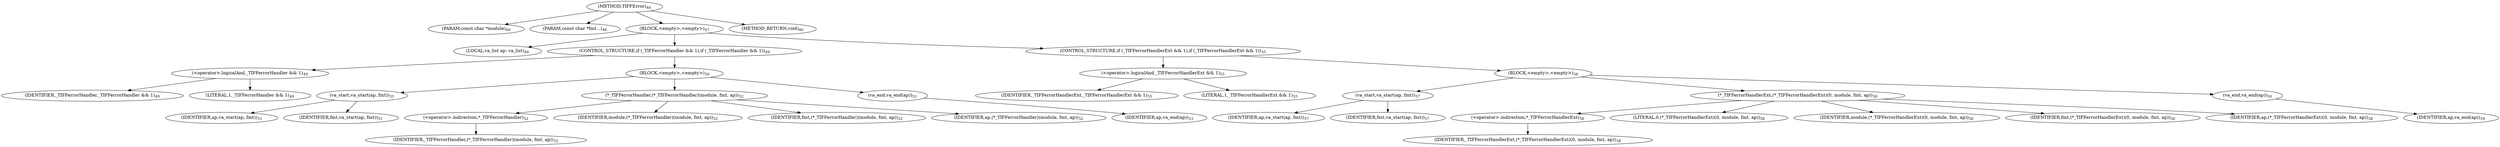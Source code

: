 digraph "TIFFError" {  
"10673" [label = <(METHOD,TIFFError)<SUB>46</SUB>> ]
"10674" [label = <(PARAM,const char *module)<SUB>46</SUB>> ]
"10675" [label = <(PARAM,const char *fmt...)<SUB>46</SUB>> ]
"10676" [label = <(BLOCK,&lt;empty&gt;,&lt;empty&gt;)<SUB>47</SUB>> ]
"10677" [label = <(LOCAL,va_list ap: va_list)<SUB>48</SUB>> ]
"10678" [label = <(CONTROL_STRUCTURE,if (_TIFFerrorHandler &amp;&amp; 1),if (_TIFFerrorHandler &amp;&amp; 1))<SUB>49</SUB>> ]
"10679" [label = <(&lt;operator&gt;.logicalAnd,_TIFFerrorHandler &amp;&amp; 1)<SUB>49</SUB>> ]
"10680" [label = <(IDENTIFIER,_TIFFerrorHandler,_TIFFerrorHandler &amp;&amp; 1)<SUB>49</SUB>> ]
"10681" [label = <(LITERAL,1,_TIFFerrorHandler &amp;&amp; 1)<SUB>49</SUB>> ]
"10682" [label = <(BLOCK,&lt;empty&gt;,&lt;empty&gt;)<SUB>50</SUB>> ]
"10683" [label = <(va_start,va_start(ap, fmt))<SUB>51</SUB>> ]
"10684" [label = <(IDENTIFIER,ap,va_start(ap, fmt))<SUB>51</SUB>> ]
"10685" [label = <(IDENTIFIER,fmt,va_start(ap, fmt))<SUB>51</SUB>> ]
"10686" [label = <(*_TIFFerrorHandler,(*_TIFFerrorHandler)(module, fmt, ap))<SUB>52</SUB>> ]
"10687" [label = <(&lt;operator&gt;.indirection,*_TIFFerrorHandler)<SUB>52</SUB>> ]
"10688" [label = <(IDENTIFIER,_TIFFerrorHandler,(*_TIFFerrorHandler)(module, fmt, ap))<SUB>52</SUB>> ]
"10689" [label = <(IDENTIFIER,module,(*_TIFFerrorHandler)(module, fmt, ap))<SUB>52</SUB>> ]
"10690" [label = <(IDENTIFIER,fmt,(*_TIFFerrorHandler)(module, fmt, ap))<SUB>52</SUB>> ]
"10691" [label = <(IDENTIFIER,ap,(*_TIFFerrorHandler)(module, fmt, ap))<SUB>52</SUB>> ]
"10692" [label = <(va_end,va_end(ap))<SUB>53</SUB>> ]
"10693" [label = <(IDENTIFIER,ap,va_end(ap))<SUB>53</SUB>> ]
"10694" [label = <(CONTROL_STRUCTURE,if (_TIFFerrorHandlerExt &amp;&amp; 1),if (_TIFFerrorHandlerExt &amp;&amp; 1))<SUB>55</SUB>> ]
"10695" [label = <(&lt;operator&gt;.logicalAnd,_TIFFerrorHandlerExt &amp;&amp; 1)<SUB>55</SUB>> ]
"10696" [label = <(IDENTIFIER,_TIFFerrorHandlerExt,_TIFFerrorHandlerExt &amp;&amp; 1)<SUB>55</SUB>> ]
"10697" [label = <(LITERAL,1,_TIFFerrorHandlerExt &amp;&amp; 1)<SUB>55</SUB>> ]
"10698" [label = <(BLOCK,&lt;empty&gt;,&lt;empty&gt;)<SUB>56</SUB>> ]
"10699" [label = <(va_start,va_start(ap, fmt))<SUB>57</SUB>> ]
"10700" [label = <(IDENTIFIER,ap,va_start(ap, fmt))<SUB>57</SUB>> ]
"10701" [label = <(IDENTIFIER,fmt,va_start(ap, fmt))<SUB>57</SUB>> ]
"10702" [label = <(*_TIFFerrorHandlerExt,(*_TIFFerrorHandlerExt)(0, module, fmt, ap))<SUB>58</SUB>> ]
"10703" [label = <(&lt;operator&gt;.indirection,*_TIFFerrorHandlerExt)<SUB>58</SUB>> ]
"10704" [label = <(IDENTIFIER,_TIFFerrorHandlerExt,(*_TIFFerrorHandlerExt)(0, module, fmt, ap))<SUB>58</SUB>> ]
"10705" [label = <(LITERAL,0,(*_TIFFerrorHandlerExt)(0, module, fmt, ap))<SUB>58</SUB>> ]
"10706" [label = <(IDENTIFIER,module,(*_TIFFerrorHandlerExt)(0, module, fmt, ap))<SUB>58</SUB>> ]
"10707" [label = <(IDENTIFIER,fmt,(*_TIFFerrorHandlerExt)(0, module, fmt, ap))<SUB>58</SUB>> ]
"10708" [label = <(IDENTIFIER,ap,(*_TIFFerrorHandlerExt)(0, module, fmt, ap))<SUB>58</SUB>> ]
"10709" [label = <(va_end,va_end(ap))<SUB>59</SUB>> ]
"10710" [label = <(IDENTIFIER,ap,va_end(ap))<SUB>59</SUB>> ]
"10711" [label = <(METHOD_RETURN,void)<SUB>46</SUB>> ]
  "10673" -> "10674" 
  "10673" -> "10675" 
  "10673" -> "10676" 
  "10673" -> "10711" 
  "10676" -> "10677" 
  "10676" -> "10678" 
  "10676" -> "10694" 
  "10678" -> "10679" 
  "10678" -> "10682" 
  "10679" -> "10680" 
  "10679" -> "10681" 
  "10682" -> "10683" 
  "10682" -> "10686" 
  "10682" -> "10692" 
  "10683" -> "10684" 
  "10683" -> "10685" 
  "10686" -> "10687" 
  "10686" -> "10689" 
  "10686" -> "10690" 
  "10686" -> "10691" 
  "10687" -> "10688" 
  "10692" -> "10693" 
  "10694" -> "10695" 
  "10694" -> "10698" 
  "10695" -> "10696" 
  "10695" -> "10697" 
  "10698" -> "10699" 
  "10698" -> "10702" 
  "10698" -> "10709" 
  "10699" -> "10700" 
  "10699" -> "10701" 
  "10702" -> "10703" 
  "10702" -> "10705" 
  "10702" -> "10706" 
  "10702" -> "10707" 
  "10702" -> "10708" 
  "10703" -> "10704" 
  "10709" -> "10710" 
}
